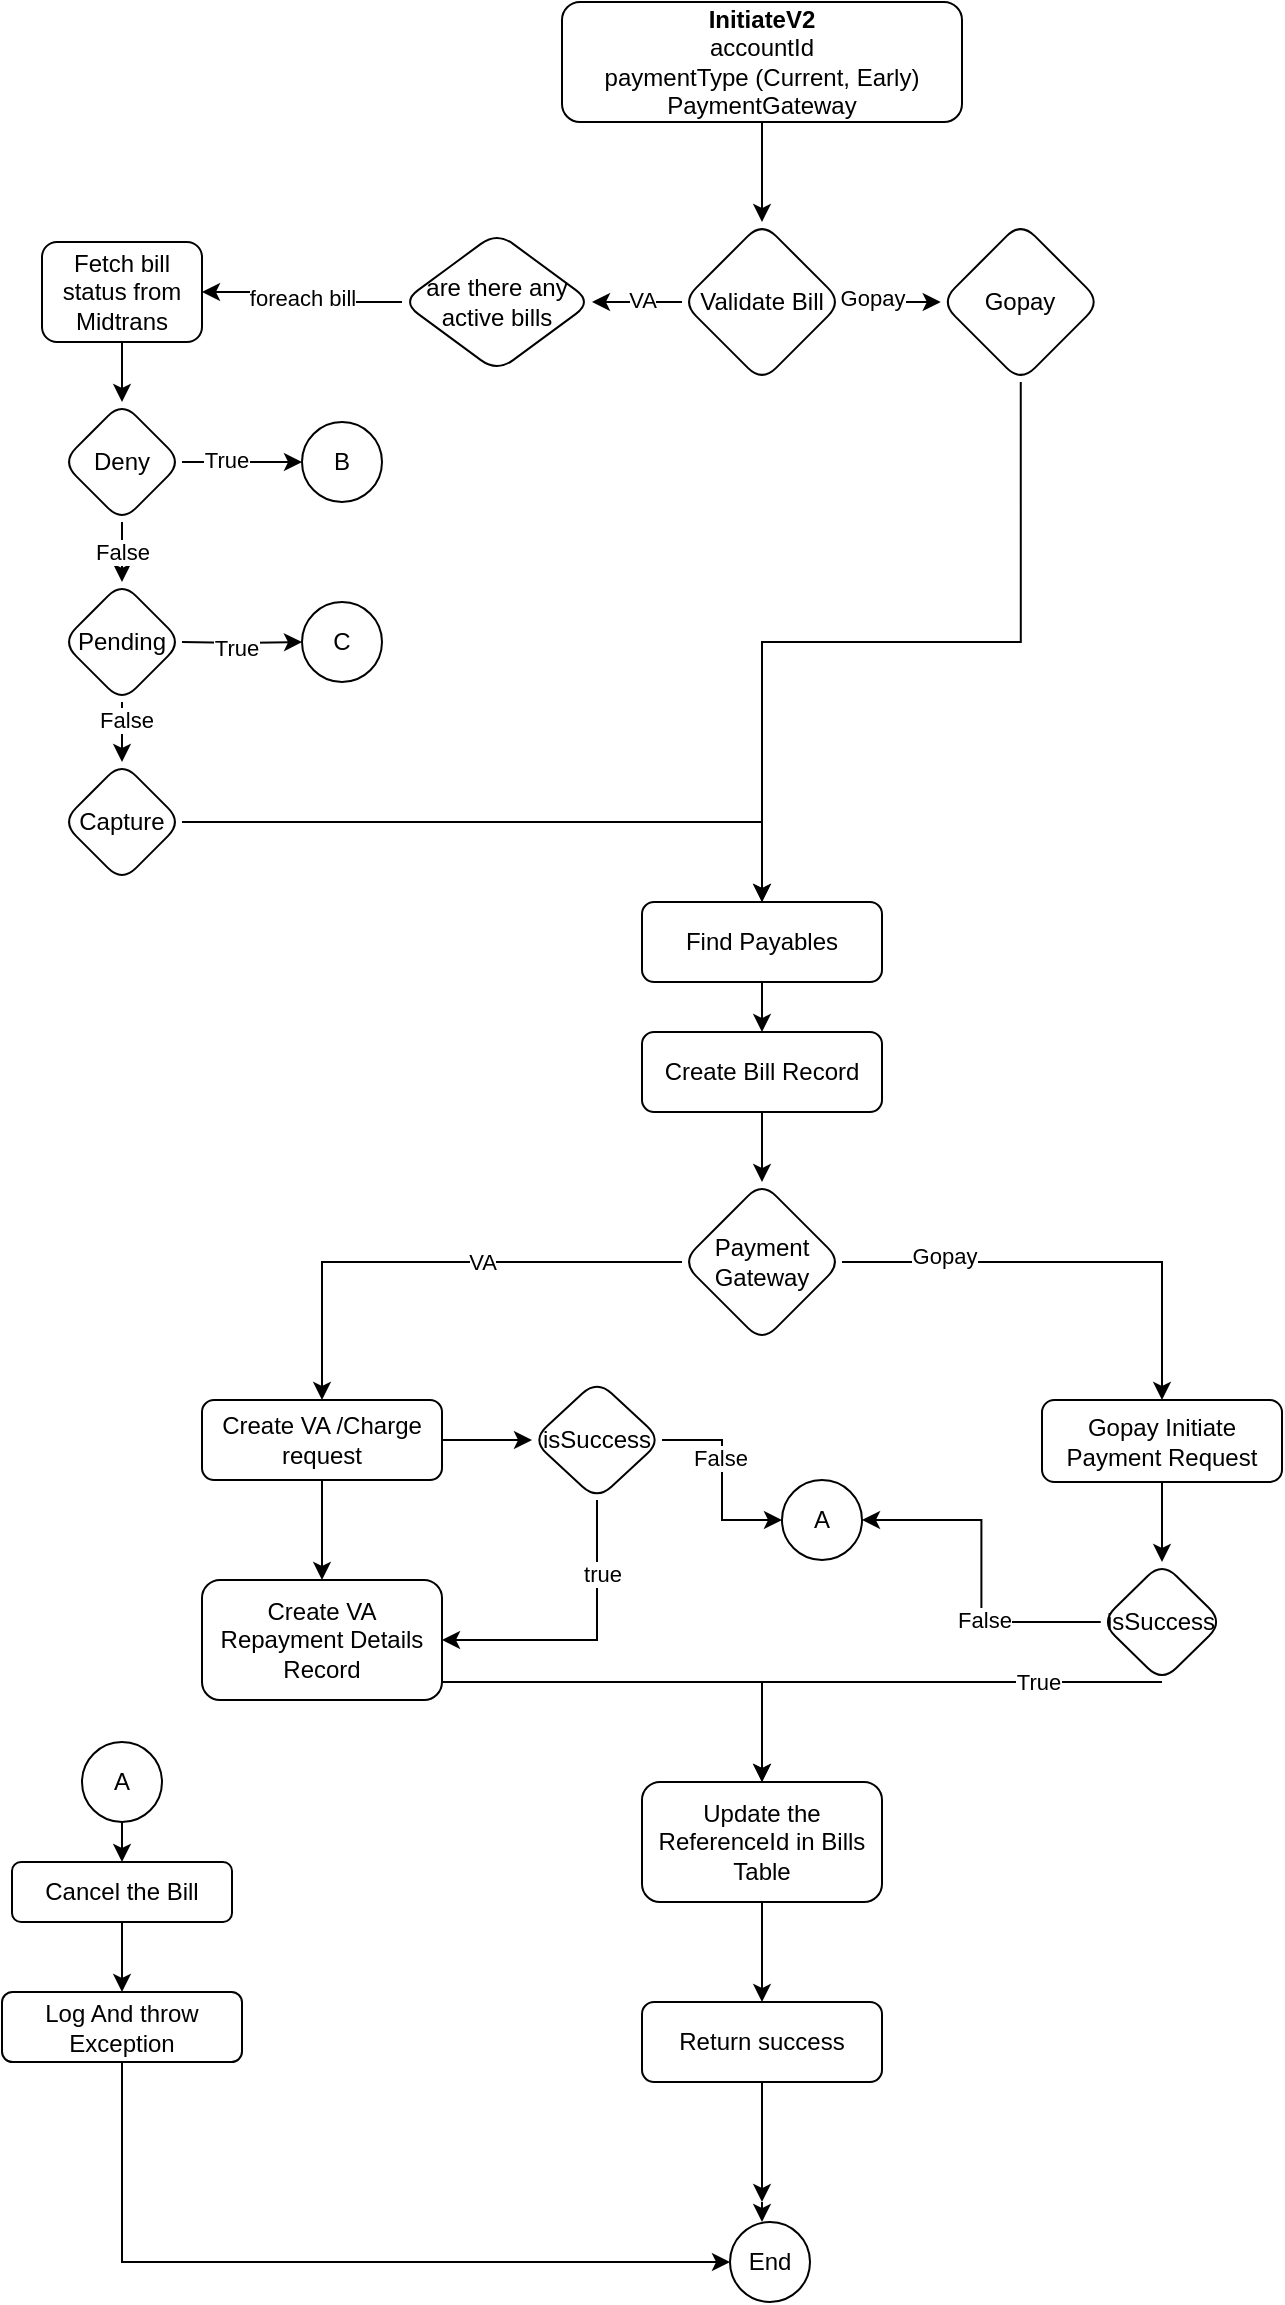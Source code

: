 <mxfile version="13.7.3" type="github">
  <diagram id="C5RBs43oDa-KdzZeNtuy" name="Page-1">
    <mxGraphModel dx="1298" dy="726" grid="1" gridSize="10" guides="1" tooltips="1" connect="1" arrows="1" fold="1" page="1" pageScale="1" pageWidth="827" pageHeight="1169" math="0" shadow="0">
      <root>
        <mxCell id="WIyWlLk6GJQsqaUBKTNV-0" />
        <mxCell id="WIyWlLk6GJQsqaUBKTNV-1" parent="WIyWlLk6GJQsqaUBKTNV-0" />
        <mxCell id="QeTMNxzh0xOTBO19bwK3-41" value="" style="edgeStyle=orthogonalEdgeStyle;rounded=0;orthogonalLoop=1;jettySize=auto;html=1;" edge="1" parent="WIyWlLk6GJQsqaUBKTNV-1" source="WIyWlLk6GJQsqaUBKTNV-3" target="QeTMNxzh0xOTBO19bwK3-40">
          <mxGeometry relative="1" as="geometry" />
        </mxCell>
        <mxCell id="WIyWlLk6GJQsqaUBKTNV-3" value="&lt;b&gt;InitiateV2&lt;/b&gt;&lt;br&gt;accountId&lt;br&gt;paymentType (Current, Early)&lt;br&gt;PaymentGateway" style="rounded=1;whiteSpace=wrap;html=1;fontSize=12;glass=0;strokeWidth=1;shadow=0;" parent="WIyWlLk6GJQsqaUBKTNV-1" vertex="1">
          <mxGeometry x="330" y="60" width="200" height="60" as="geometry" />
        </mxCell>
        <mxCell id="QeTMNxzh0xOTBO19bwK3-6" value="" style="edgeStyle=orthogonalEdgeStyle;rounded=0;orthogonalLoop=1;jettySize=auto;html=1;" edge="1" parent="WIyWlLk6GJQsqaUBKTNV-1" source="WIyWlLk6GJQsqaUBKTNV-11" target="QeTMNxzh0xOTBO19bwK3-5">
          <mxGeometry relative="1" as="geometry" />
        </mxCell>
        <mxCell id="WIyWlLk6GJQsqaUBKTNV-11" value="Find Payables" style="rounded=1;whiteSpace=wrap;html=1;fontSize=12;glass=0;strokeWidth=1;shadow=0;" parent="WIyWlLk6GJQsqaUBKTNV-1" vertex="1">
          <mxGeometry x="370" y="510" width="120" height="40" as="geometry" />
        </mxCell>
        <mxCell id="QeTMNxzh0xOTBO19bwK3-53" value="" style="edgeStyle=orthogonalEdgeStyle;rounded=0;orthogonalLoop=1;jettySize=auto;html=1;" edge="1" parent="WIyWlLk6GJQsqaUBKTNV-1" source="QeTMNxzh0xOTBO19bwK3-5" target="QeTMNxzh0xOTBO19bwK3-52">
          <mxGeometry relative="1" as="geometry" />
        </mxCell>
        <mxCell id="QeTMNxzh0xOTBO19bwK3-5" value="Create Bill Record" style="whiteSpace=wrap;html=1;rounded=1;shadow=0;strokeWidth=1;glass=0;" vertex="1" parent="WIyWlLk6GJQsqaUBKTNV-1">
          <mxGeometry x="370" y="575" width="120" height="40" as="geometry" />
        </mxCell>
        <mxCell id="QeTMNxzh0xOTBO19bwK3-51" style="edgeStyle=orthogonalEdgeStyle;rounded=0;orthogonalLoop=1;jettySize=auto;html=1;exitX=0.5;exitY=1;exitDx=0;exitDy=0;entryX=0.5;entryY=0;entryDx=0;entryDy=0;" edge="1" parent="WIyWlLk6GJQsqaUBKTNV-1" source="QeTMNxzh0xOTBO19bwK3-11" target="WIyWlLk6GJQsqaUBKTNV-11">
          <mxGeometry relative="1" as="geometry">
            <Array as="points">
              <mxPoint x="559" y="380" />
              <mxPoint x="430" y="380" />
            </Array>
          </mxGeometry>
        </mxCell>
        <mxCell id="QeTMNxzh0xOTBO19bwK3-11" value="Gopay" style="rhombus;whiteSpace=wrap;html=1;rounded=1;shadow=0;strokeWidth=1;glass=0;" vertex="1" parent="WIyWlLk6GJQsqaUBKTNV-1">
          <mxGeometry x="519.38" y="170" width="80" height="80" as="geometry" />
        </mxCell>
        <mxCell id="QeTMNxzh0xOTBO19bwK3-19" value="" style="edgeStyle=orthogonalEdgeStyle;rounded=0;orthogonalLoop=1;jettySize=auto;html=1;" edge="1" parent="WIyWlLk6GJQsqaUBKTNV-1" source="QeTMNxzh0xOTBO19bwK3-16" target="QeTMNxzh0xOTBO19bwK3-18">
          <mxGeometry relative="1" as="geometry" />
        </mxCell>
        <mxCell id="QeTMNxzh0xOTBO19bwK3-29" value="" style="edgeStyle=orthogonalEdgeStyle;rounded=0;orthogonalLoop=1;jettySize=auto;html=1;" edge="1" parent="WIyWlLk6GJQsqaUBKTNV-1" source="QeTMNxzh0xOTBO19bwK3-16" target="QeTMNxzh0xOTBO19bwK3-28">
          <mxGeometry relative="1" as="geometry" />
        </mxCell>
        <mxCell id="QeTMNxzh0xOTBO19bwK3-16" value="Create VA /Charge request" style="whiteSpace=wrap;html=1;rounded=1;shadow=0;strokeWidth=1;glass=0;" vertex="1" parent="WIyWlLk6GJQsqaUBKTNV-1">
          <mxGeometry x="150" y="759" width="120" height="40" as="geometry" />
        </mxCell>
        <mxCell id="QeTMNxzh0xOTBO19bwK3-64" style="edgeStyle=orthogonalEdgeStyle;rounded=0;orthogonalLoop=1;jettySize=auto;html=1;exitX=1;exitY=0.75;exitDx=0;exitDy=0;entryX=0.5;entryY=0;entryDx=0;entryDy=0;" edge="1" parent="WIyWlLk6GJQsqaUBKTNV-1" source="QeTMNxzh0xOTBO19bwK3-18" target="QeTMNxzh0xOTBO19bwK3-20">
          <mxGeometry relative="1" as="geometry">
            <Array as="points">
              <mxPoint x="270" y="900" />
              <mxPoint x="430" y="900" />
            </Array>
          </mxGeometry>
        </mxCell>
        <mxCell id="QeTMNxzh0xOTBO19bwK3-18" value="Create VA Repayment Details Record" style="whiteSpace=wrap;html=1;rounded=1;shadow=0;strokeWidth=1;glass=0;" vertex="1" parent="WIyWlLk6GJQsqaUBKTNV-1">
          <mxGeometry x="150" y="849" width="120" height="60" as="geometry" />
        </mxCell>
        <mxCell id="QeTMNxzh0xOTBO19bwK3-23" value="" style="edgeStyle=orthogonalEdgeStyle;rounded=0;orthogonalLoop=1;jettySize=auto;html=1;" edge="1" parent="WIyWlLk6GJQsqaUBKTNV-1" source="QeTMNxzh0xOTBO19bwK3-20" target="QeTMNxzh0xOTBO19bwK3-22">
          <mxGeometry relative="1" as="geometry" />
        </mxCell>
        <mxCell id="QeTMNxzh0xOTBO19bwK3-20" value="Update the &lt;br&gt;ReferenceId in Bills Table" style="whiteSpace=wrap;html=1;rounded=1;shadow=0;strokeWidth=1;glass=0;" vertex="1" parent="WIyWlLk6GJQsqaUBKTNV-1">
          <mxGeometry x="370" y="950" width="120" height="60" as="geometry" />
        </mxCell>
        <mxCell id="QeTMNxzh0xOTBO19bwK3-27" value="" style="edgeStyle=orthogonalEdgeStyle;rounded=0;orthogonalLoop=1;jettySize=auto;html=1;" edge="1" parent="WIyWlLk6GJQsqaUBKTNV-1" source="QeTMNxzh0xOTBO19bwK3-22">
          <mxGeometry relative="1" as="geometry">
            <mxPoint x="430" y="1160" as="targetPoint" />
          </mxGeometry>
        </mxCell>
        <mxCell id="QeTMNxzh0xOTBO19bwK3-22" value="Return success" style="whiteSpace=wrap;html=1;rounded=1;shadow=0;strokeWidth=1;glass=0;" vertex="1" parent="WIyWlLk6GJQsqaUBKTNV-1">
          <mxGeometry x="370" y="1060" width="120" height="40" as="geometry" />
        </mxCell>
        <mxCell id="QeTMNxzh0xOTBO19bwK3-37" style="edgeStyle=orthogonalEdgeStyle;rounded=0;orthogonalLoop=1;jettySize=auto;html=1;exitX=0.5;exitY=0;exitDx=0;exitDy=0;" edge="1" parent="WIyWlLk6GJQsqaUBKTNV-1">
          <mxGeometry relative="1" as="geometry">
            <mxPoint x="430" y="1170" as="targetPoint" />
            <mxPoint x="430" y="1160" as="sourcePoint" />
          </mxGeometry>
        </mxCell>
        <mxCell id="QeTMNxzh0xOTBO19bwK3-26" value="End" style="ellipse;whiteSpace=wrap;html=1;rounded=1;shadow=0;strokeWidth=1;glass=0;" vertex="1" parent="WIyWlLk6GJQsqaUBKTNV-1">
          <mxGeometry x="414" y="1170" width="40" height="40" as="geometry" />
        </mxCell>
        <mxCell id="QeTMNxzh0xOTBO19bwK3-31" style="edgeStyle=orthogonalEdgeStyle;rounded=0;orthogonalLoop=1;jettySize=auto;html=1;exitX=0.5;exitY=1;exitDx=0;exitDy=0;entryX=1;entryY=0.5;entryDx=0;entryDy=0;" edge="1" parent="WIyWlLk6GJQsqaUBKTNV-1" source="QeTMNxzh0xOTBO19bwK3-28" target="QeTMNxzh0xOTBO19bwK3-18">
          <mxGeometry relative="1" as="geometry" />
        </mxCell>
        <mxCell id="QeTMNxzh0xOTBO19bwK3-32" value="true" style="edgeLabel;html=1;align=center;verticalAlign=middle;resizable=0;points=[];" vertex="1" connectable="0" parent="QeTMNxzh0xOTBO19bwK3-31">
          <mxGeometry x="-0.498" y="2" relative="1" as="geometry">
            <mxPoint as="offset" />
          </mxGeometry>
        </mxCell>
        <mxCell id="QeTMNxzh0xOTBO19bwK3-65" style="edgeStyle=orthogonalEdgeStyle;rounded=0;orthogonalLoop=1;jettySize=auto;html=1;exitX=1;exitY=0.5;exitDx=0;exitDy=0;entryX=0;entryY=0.5;entryDx=0;entryDy=0;" edge="1" parent="WIyWlLk6GJQsqaUBKTNV-1" source="QeTMNxzh0xOTBO19bwK3-28" target="QeTMNxzh0xOTBO19bwK3-82">
          <mxGeometry relative="1" as="geometry">
            <mxPoint x="416.96" y="799" as="targetPoint" />
          </mxGeometry>
        </mxCell>
        <mxCell id="QeTMNxzh0xOTBO19bwK3-76" value="False" style="edgeLabel;html=1;align=center;verticalAlign=middle;resizable=0;points=[];" vertex="1" connectable="0" parent="QeTMNxzh0xOTBO19bwK3-65">
          <mxGeometry x="-0.228" y="-1" relative="1" as="geometry">
            <mxPoint as="offset" />
          </mxGeometry>
        </mxCell>
        <mxCell id="QeTMNxzh0xOTBO19bwK3-28" value="isSuccess" style="rhombus;whiteSpace=wrap;html=1;rounded=1;shadow=0;strokeWidth=1;glass=0;" vertex="1" parent="WIyWlLk6GJQsqaUBKTNV-1">
          <mxGeometry x="315" y="749" width="65" height="60" as="geometry" />
        </mxCell>
        <mxCell id="QeTMNxzh0xOTBO19bwK3-44" value="" style="edgeStyle=orthogonalEdgeStyle;rounded=0;orthogonalLoop=1;jettySize=auto;html=1;" edge="1" parent="WIyWlLk6GJQsqaUBKTNV-1" source="QeTMNxzh0xOTBO19bwK3-40" target="QeTMNxzh0xOTBO19bwK3-11">
          <mxGeometry relative="1" as="geometry" />
        </mxCell>
        <mxCell id="QeTMNxzh0xOTBO19bwK3-59" value="Gopay" style="edgeLabel;html=1;align=center;verticalAlign=middle;resizable=0;points=[];" vertex="1" connectable="0" parent="QeTMNxzh0xOTBO19bwK3-44">
          <mxGeometry x="-0.418" y="2" relative="1" as="geometry">
            <mxPoint as="offset" />
          </mxGeometry>
        </mxCell>
        <mxCell id="QeTMNxzh0xOTBO19bwK3-48" value="" style="edgeStyle=orthogonalEdgeStyle;rounded=0;orthogonalLoop=1;jettySize=auto;html=1;" edge="1" parent="WIyWlLk6GJQsqaUBKTNV-1" source="QeTMNxzh0xOTBO19bwK3-40" target="QeTMNxzh0xOTBO19bwK3-47">
          <mxGeometry relative="1" as="geometry" />
        </mxCell>
        <mxCell id="QeTMNxzh0xOTBO19bwK3-58" value="VA" style="edgeLabel;html=1;align=center;verticalAlign=middle;resizable=0;points=[];" vertex="1" connectable="0" parent="QeTMNxzh0xOTBO19bwK3-48">
          <mxGeometry x="-0.082" y="-1" relative="1" as="geometry">
            <mxPoint as="offset" />
          </mxGeometry>
        </mxCell>
        <mxCell id="QeTMNxzh0xOTBO19bwK3-40" value="Validate Bill" style="rhombus;whiteSpace=wrap;html=1;rounded=1;shadow=0;strokeWidth=1;glass=0;" vertex="1" parent="WIyWlLk6GJQsqaUBKTNV-1">
          <mxGeometry x="390" y="170" width="80" height="80" as="geometry" />
        </mxCell>
        <mxCell id="QeTMNxzh0xOTBO19bwK3-95" value="foreach bill" style="edgeStyle=orthogonalEdgeStyle;rounded=0;orthogonalLoop=1;jettySize=auto;html=1;" edge="1" parent="WIyWlLk6GJQsqaUBKTNV-1" source="QeTMNxzh0xOTBO19bwK3-47" target="QeTMNxzh0xOTBO19bwK3-94">
          <mxGeometry relative="1" as="geometry" />
        </mxCell>
        <mxCell id="QeTMNxzh0xOTBO19bwK3-47" value="are there any active bills" style="rhombus;whiteSpace=wrap;html=1;rounded=1;shadow=0;strokeWidth=1;glass=0;" vertex="1" parent="WIyWlLk6GJQsqaUBKTNV-1">
          <mxGeometry x="250" y="175" width="95" height="70" as="geometry" />
        </mxCell>
        <mxCell id="QeTMNxzh0xOTBO19bwK3-54" style="edgeStyle=orthogonalEdgeStyle;rounded=0;orthogonalLoop=1;jettySize=auto;html=1;exitX=0;exitY=0.5;exitDx=0;exitDy=0;entryX=0.5;entryY=0;entryDx=0;entryDy=0;" edge="1" parent="WIyWlLk6GJQsqaUBKTNV-1" source="QeTMNxzh0xOTBO19bwK3-52" target="QeTMNxzh0xOTBO19bwK3-16">
          <mxGeometry relative="1" as="geometry" />
        </mxCell>
        <mxCell id="QeTMNxzh0xOTBO19bwK3-55" value="VA" style="edgeLabel;html=1;align=center;verticalAlign=middle;resizable=0;points=[];" vertex="1" connectable="0" parent="QeTMNxzh0xOTBO19bwK3-54">
          <mxGeometry x="-0.197" relative="1" as="geometry">
            <mxPoint as="offset" />
          </mxGeometry>
        </mxCell>
        <mxCell id="QeTMNxzh0xOTBO19bwK3-62" value="" style="edgeStyle=orthogonalEdgeStyle;rounded=0;orthogonalLoop=1;jettySize=auto;html=1;" edge="1" parent="WIyWlLk6GJQsqaUBKTNV-1" source="QeTMNxzh0xOTBO19bwK3-52" target="QeTMNxzh0xOTBO19bwK3-61">
          <mxGeometry relative="1" as="geometry" />
        </mxCell>
        <mxCell id="QeTMNxzh0xOTBO19bwK3-63" value="Gopay" style="edgeLabel;html=1;align=center;verticalAlign=middle;resizable=0;points=[];" vertex="1" connectable="0" parent="QeTMNxzh0xOTBO19bwK3-62">
          <mxGeometry x="-0.555" y="3" relative="1" as="geometry">
            <mxPoint as="offset" />
          </mxGeometry>
        </mxCell>
        <mxCell id="QeTMNxzh0xOTBO19bwK3-52" value="Payment&lt;br&gt;Gateway" style="rhombus;whiteSpace=wrap;html=1;rounded=1;shadow=0;strokeWidth=1;glass=0;" vertex="1" parent="WIyWlLk6GJQsqaUBKTNV-1">
          <mxGeometry x="390" y="650" width="80" height="80" as="geometry" />
        </mxCell>
        <mxCell id="QeTMNxzh0xOTBO19bwK3-71" style="edgeStyle=orthogonalEdgeStyle;rounded=0;orthogonalLoop=1;jettySize=auto;html=1;exitX=0.5;exitY=1;exitDx=0;exitDy=0;entryX=0.5;entryY=0;entryDx=0;entryDy=0;" edge="1" parent="WIyWlLk6GJQsqaUBKTNV-1" source="QeTMNxzh0xOTBO19bwK3-61" target="QeTMNxzh0xOTBO19bwK3-69">
          <mxGeometry relative="1" as="geometry" />
        </mxCell>
        <mxCell id="QeTMNxzh0xOTBO19bwK3-61" value="Gopay Initiate Payment Request" style="whiteSpace=wrap;html=1;rounded=1;shadow=0;strokeWidth=1;glass=0;" vertex="1" parent="WIyWlLk6GJQsqaUBKTNV-1">
          <mxGeometry x="570" y="759" width="120" height="41" as="geometry" />
        </mxCell>
        <mxCell id="QeTMNxzh0xOTBO19bwK3-72" style="edgeStyle=orthogonalEdgeStyle;rounded=0;orthogonalLoop=1;jettySize=auto;html=1;entryX=1;entryY=0.5;entryDx=0;entryDy=0;" edge="1" parent="WIyWlLk6GJQsqaUBKTNV-1" source="QeTMNxzh0xOTBO19bwK3-69" target="QeTMNxzh0xOTBO19bwK3-82">
          <mxGeometry relative="1" as="geometry">
            <mxPoint x="470" y="840" as="targetPoint" />
          </mxGeometry>
        </mxCell>
        <mxCell id="QeTMNxzh0xOTBO19bwK3-73" value="False" style="edgeLabel;html=1;align=center;verticalAlign=middle;resizable=0;points=[];" vertex="1" connectable="0" parent="QeTMNxzh0xOTBO19bwK3-72">
          <mxGeometry x="-0.305" y="-1" relative="1" as="geometry">
            <mxPoint as="offset" />
          </mxGeometry>
        </mxCell>
        <mxCell id="QeTMNxzh0xOTBO19bwK3-77" style="edgeStyle=orthogonalEdgeStyle;rounded=0;orthogonalLoop=1;jettySize=auto;html=1;exitX=0.5;exitY=1;exitDx=0;exitDy=0;entryX=0.5;entryY=0;entryDx=0;entryDy=0;" edge="1" parent="WIyWlLk6GJQsqaUBKTNV-1" source="QeTMNxzh0xOTBO19bwK3-69" target="QeTMNxzh0xOTBO19bwK3-20">
          <mxGeometry relative="1" as="geometry">
            <Array as="points">
              <mxPoint x="430" y="900" />
            </Array>
          </mxGeometry>
        </mxCell>
        <mxCell id="QeTMNxzh0xOTBO19bwK3-79" value="True" style="edgeLabel;html=1;align=center;verticalAlign=middle;resizable=0;points=[];" vertex="1" connectable="0" parent="QeTMNxzh0xOTBO19bwK3-77">
          <mxGeometry x="-0.505" relative="1" as="geometry">
            <mxPoint as="offset" />
          </mxGeometry>
        </mxCell>
        <mxCell id="QeTMNxzh0xOTBO19bwK3-69" value="isSuccess" style="rhombus;whiteSpace=wrap;html=1;rounded=1;shadow=0;strokeWidth=1;glass=0;" vertex="1" parent="WIyWlLk6GJQsqaUBKTNV-1">
          <mxGeometry x="599.38" y="840" width="61.25" height="60" as="geometry" />
        </mxCell>
        <mxCell id="QeTMNxzh0xOTBO19bwK3-82" value="A" style="ellipse;whiteSpace=wrap;html=1;aspect=fixed;" vertex="1" parent="WIyWlLk6GJQsqaUBKTNV-1">
          <mxGeometry x="440" y="799" width="40" height="40" as="geometry" />
        </mxCell>
        <mxCell id="QeTMNxzh0xOTBO19bwK3-91" style="edgeStyle=orthogonalEdgeStyle;rounded=0;orthogonalLoop=1;jettySize=auto;html=1;exitX=0.5;exitY=1;exitDx=0;exitDy=0;entryX=0.5;entryY=0;entryDx=0;entryDy=0;" edge="1" parent="WIyWlLk6GJQsqaUBKTNV-1" source="QeTMNxzh0xOTBO19bwK3-83" target="QeTMNxzh0xOTBO19bwK3-86">
          <mxGeometry relative="1" as="geometry" />
        </mxCell>
        <mxCell id="QeTMNxzh0xOTBO19bwK3-83" value="A" style="ellipse;whiteSpace=wrap;html=1;aspect=fixed;" vertex="1" parent="WIyWlLk6GJQsqaUBKTNV-1">
          <mxGeometry x="90" y="930" width="40" height="40" as="geometry" />
        </mxCell>
        <mxCell id="QeTMNxzh0xOTBO19bwK3-88" value="" style="edgeStyle=orthogonalEdgeStyle;rounded=0;orthogonalLoop=1;jettySize=auto;html=1;" edge="1" parent="WIyWlLk6GJQsqaUBKTNV-1" source="QeTMNxzh0xOTBO19bwK3-86" target="QeTMNxzh0xOTBO19bwK3-87">
          <mxGeometry relative="1" as="geometry" />
        </mxCell>
        <mxCell id="QeTMNxzh0xOTBO19bwK3-86" value="Cancel the Bill" style="rounded=1;whiteSpace=wrap;html=1;" vertex="1" parent="WIyWlLk6GJQsqaUBKTNV-1">
          <mxGeometry x="55" y="990" width="110" height="30" as="geometry" />
        </mxCell>
        <mxCell id="QeTMNxzh0xOTBO19bwK3-90" style="edgeStyle=orthogonalEdgeStyle;rounded=0;orthogonalLoop=1;jettySize=auto;html=1;exitX=0.5;exitY=1;exitDx=0;exitDy=0;entryX=0;entryY=0.5;entryDx=0;entryDy=0;" edge="1" parent="WIyWlLk6GJQsqaUBKTNV-1" source="QeTMNxzh0xOTBO19bwK3-87" target="QeTMNxzh0xOTBO19bwK3-26">
          <mxGeometry relative="1" as="geometry" />
        </mxCell>
        <mxCell id="QeTMNxzh0xOTBO19bwK3-87" value="Log And throw Exception" style="whiteSpace=wrap;html=1;rounded=1;" vertex="1" parent="WIyWlLk6GJQsqaUBKTNV-1">
          <mxGeometry x="50" y="1055" width="120" height="35" as="geometry" />
        </mxCell>
        <mxCell id="QeTMNxzh0xOTBO19bwK3-97" value="" style="edgeStyle=orthogonalEdgeStyle;rounded=0;orthogonalLoop=1;jettySize=auto;html=1;" edge="1" parent="WIyWlLk6GJQsqaUBKTNV-1" source="QeTMNxzh0xOTBO19bwK3-94" target="QeTMNxzh0xOTBO19bwK3-96">
          <mxGeometry relative="1" as="geometry" />
        </mxCell>
        <mxCell id="QeTMNxzh0xOTBO19bwK3-94" value="Fetch bill status from Midtrans" style="whiteSpace=wrap;html=1;rounded=1;shadow=0;strokeWidth=1;glass=0;" vertex="1" parent="WIyWlLk6GJQsqaUBKTNV-1">
          <mxGeometry x="70" y="180" width="80" height="50" as="geometry" />
        </mxCell>
        <mxCell id="QeTMNxzh0xOTBO19bwK3-99" value="False" style="edgeStyle=orthogonalEdgeStyle;rounded=0;orthogonalLoop=1;jettySize=auto;html=1;" edge="1" parent="WIyWlLk6GJQsqaUBKTNV-1" source="QeTMNxzh0xOTBO19bwK3-96" target="QeTMNxzh0xOTBO19bwK3-98">
          <mxGeometry relative="1" as="geometry" />
        </mxCell>
        <mxCell id="QeTMNxzh0xOTBO19bwK3-106" value="" style="edgeStyle=orthogonalEdgeStyle;rounded=0;orthogonalLoop=1;jettySize=auto;html=1;" edge="1" parent="WIyWlLk6GJQsqaUBKTNV-1" source="QeTMNxzh0xOTBO19bwK3-96" target="QeTMNxzh0xOTBO19bwK3-105">
          <mxGeometry relative="1" as="geometry" />
        </mxCell>
        <mxCell id="QeTMNxzh0xOTBO19bwK3-113" value="True" style="edgeLabel;html=1;align=center;verticalAlign=middle;resizable=0;points=[];" vertex="1" connectable="0" parent="QeTMNxzh0xOTBO19bwK3-106">
          <mxGeometry x="-0.267" y="1" relative="1" as="geometry">
            <mxPoint as="offset" />
          </mxGeometry>
        </mxCell>
        <mxCell id="QeTMNxzh0xOTBO19bwK3-96" value="Deny" style="rhombus;whiteSpace=wrap;html=1;rounded=1;shadow=0;strokeWidth=1;glass=0;" vertex="1" parent="WIyWlLk6GJQsqaUBKTNV-1">
          <mxGeometry x="80" y="260" width="60" height="60" as="geometry" />
        </mxCell>
        <mxCell id="QeTMNxzh0xOTBO19bwK3-101" value="" style="edgeStyle=orthogonalEdgeStyle;rounded=0;orthogonalLoop=1;jettySize=auto;html=1;" edge="1" parent="WIyWlLk6GJQsqaUBKTNV-1" source="QeTMNxzh0xOTBO19bwK3-98" target="QeTMNxzh0xOTBO19bwK3-100">
          <mxGeometry relative="1" as="geometry" />
        </mxCell>
        <mxCell id="QeTMNxzh0xOTBO19bwK3-103" value="False" style="edgeLabel;html=1;align=center;verticalAlign=middle;resizable=0;points=[];" vertex="1" connectable="0" parent="QeTMNxzh0xOTBO19bwK3-101">
          <mxGeometry x="0.2" y="-2" relative="1" as="geometry">
            <mxPoint x="4" y="-1" as="offset" />
          </mxGeometry>
        </mxCell>
        <mxCell id="QeTMNxzh0xOTBO19bwK3-98" value="Pending" style="rhombus;whiteSpace=wrap;html=1;rounded=1;shadow=0;strokeWidth=1;glass=0;" vertex="1" parent="WIyWlLk6GJQsqaUBKTNV-1">
          <mxGeometry x="80" y="350" width="60" height="60" as="geometry" />
        </mxCell>
        <mxCell id="QeTMNxzh0xOTBO19bwK3-104" style="edgeStyle=orthogonalEdgeStyle;rounded=0;orthogonalLoop=1;jettySize=auto;html=1;exitX=1;exitY=0.5;exitDx=0;exitDy=0;" edge="1" parent="WIyWlLk6GJQsqaUBKTNV-1" source="QeTMNxzh0xOTBO19bwK3-100" target="WIyWlLk6GJQsqaUBKTNV-11">
          <mxGeometry relative="1" as="geometry" />
        </mxCell>
        <mxCell id="QeTMNxzh0xOTBO19bwK3-100" value="Capture" style="rhombus;whiteSpace=wrap;html=1;rounded=1;shadow=0;strokeWidth=1;glass=0;" vertex="1" parent="WIyWlLk6GJQsqaUBKTNV-1">
          <mxGeometry x="80" y="440" width="60" height="60" as="geometry" />
        </mxCell>
        <mxCell id="QeTMNxzh0xOTBO19bwK3-105" value="B" style="ellipse;whiteSpace=wrap;html=1;rounded=1;shadow=0;strokeWidth=1;glass=0;" vertex="1" parent="WIyWlLk6GJQsqaUBKTNV-1">
          <mxGeometry x="200" y="270" width="40" height="40" as="geometry" />
        </mxCell>
        <mxCell id="QeTMNxzh0xOTBO19bwK3-110" value="" style="edgeStyle=orthogonalEdgeStyle;rounded=0;orthogonalLoop=1;jettySize=auto;html=1;" edge="1" parent="WIyWlLk6GJQsqaUBKTNV-1" target="QeTMNxzh0xOTBO19bwK3-111">
          <mxGeometry relative="1" as="geometry">
            <mxPoint x="140" y="380" as="sourcePoint" />
          </mxGeometry>
        </mxCell>
        <mxCell id="QeTMNxzh0xOTBO19bwK3-114" value="True" style="edgeLabel;html=1;align=center;verticalAlign=middle;resizable=0;points=[];" vertex="1" connectable="0" parent="QeTMNxzh0xOTBO19bwK3-110">
          <mxGeometry x="-0.1" y="-2" relative="1" as="geometry">
            <mxPoint as="offset" />
          </mxGeometry>
        </mxCell>
        <mxCell id="QeTMNxzh0xOTBO19bwK3-111" value="C" style="ellipse;whiteSpace=wrap;html=1;rounded=1;shadow=0;strokeWidth=1;glass=0;" vertex="1" parent="WIyWlLk6GJQsqaUBKTNV-1">
          <mxGeometry x="200" y="360" width="40" height="40" as="geometry" />
        </mxCell>
      </root>
    </mxGraphModel>
  </diagram>
</mxfile>
